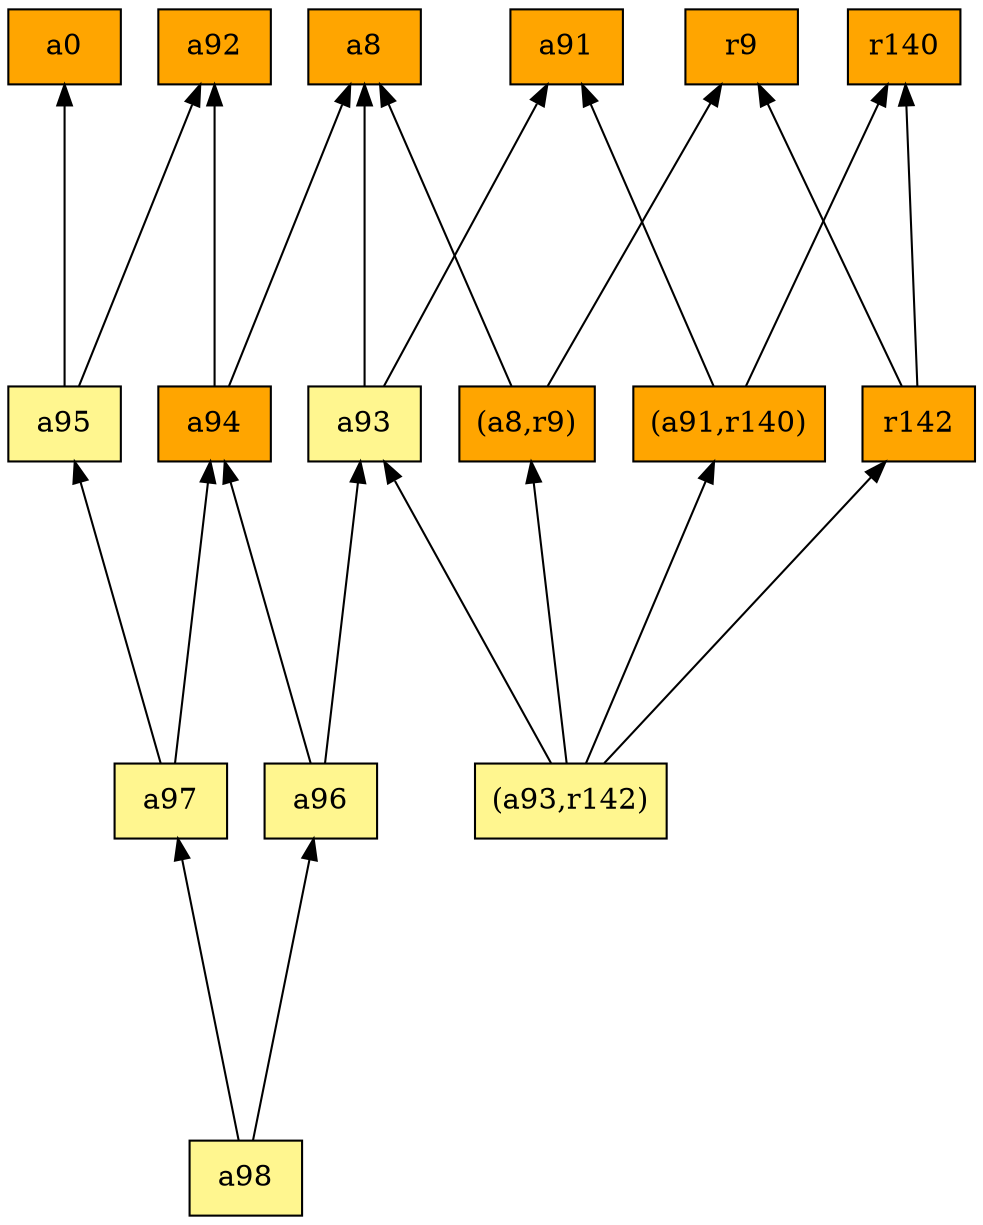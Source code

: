 digraph G {
rankdir=BT;ranksep="2.0";
"a95" [shape=record,fillcolor=khaki1,style=filled,label="{a95}"];
"a98" [shape=record,fillcolor=khaki1,style=filled,label="{a98}"];
"a92" [shape=record,fillcolor=orange,style=filled,label="{a92}"];
"r142" [shape=record,fillcolor=orange,style=filled,label="{r142}"];
"a8" [shape=record,fillcolor=orange,style=filled,label="{a8}"];
"(a93,r142)" [shape=record,fillcolor=khaki1,style=filled,label="{(a93,r142)}"];
"(a8,r9)" [shape=record,fillcolor=orange,style=filled,label="{(a8,r9)}"];
"a93" [shape=record,fillcolor=khaki1,style=filled,label="{a93}"];
"a97" [shape=record,fillcolor=khaki1,style=filled,label="{a97}"];
"r9" [shape=record,fillcolor=orange,style=filled,label="{r9}"];
"a91" [shape=record,fillcolor=orange,style=filled,label="{a91}"];
"r140" [shape=record,fillcolor=orange,style=filled,label="{r140}"];
"(a91,r140)" [shape=record,fillcolor=orange,style=filled,label="{(a91,r140)}"];
"a94" [shape=record,fillcolor=orange,style=filled,label="{a94}"];
"a0" [shape=record,fillcolor=orange,style=filled,label="{a0}"];
"a96" [shape=record,fillcolor=khaki1,style=filled,label="{a96}"];
"a95" -> "a92"
"a95" -> "a0"
"a98" -> "a97"
"a98" -> "a96"
"r142" -> "r9"
"r142" -> "r140"
"(a93,r142)" -> "r142"
"(a93,r142)" -> "(a91,r140)"
"(a93,r142)" -> "a93"
"(a93,r142)" -> "(a8,r9)"
"(a8,r9)" -> "r9"
"(a8,r9)" -> "a8"
"a93" -> "a91"
"a93" -> "a8"
"a97" -> "a95"
"a97" -> "a94"
"(a91,r140)" -> "a91"
"(a91,r140)" -> "r140"
"a94" -> "a92"
"a94" -> "a8"
"a96" -> "a93"
"a96" -> "a94"
}
